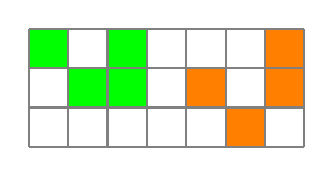 \begin{tikzpicture}

  \fill[green] (0.0,0.5) rectangle (0.5,1.5);
  \fill[white] (0.5,0.5) rectangle (1.0,1.5);
  \fill[green] (1.0,0.5) rectangle (1.5,1.5);
  \fill[white] (1.5,0.5) rectangle (2.0,1.5);
  \fill[white] (2.0,0.5) rectangle (2.5,1.5);
  \fill[white] (2.5,0.5) rectangle (3.0,1.5);
  \fill[orange] (3.0,0.5) rectangle (3.5,1.5);

  \fill[white] (0.0,0.5) rectangle (0.5,1.0);
  \fill[green] (0.5,0.5) rectangle (1.0,1.0);
  \fill[green] (1.0,0.5) rectangle (1.5,1.0);
  \fill[white] (1.5,0.5) rectangle (2.0,1.0);
  \fill[orange] (2.0,0.5) rectangle (2.5,1.0);
  \fill[white] (2.5,0.5) rectangle (3.0,1.0);
  \fill[orange] (3.0,0.5) rectangle (3.5,1.0);

  \fill[white] (0.0,0.0) rectangle (0.5,0.5);
  \fill[white] (0.5,0.0) rectangle (1.0,0.5);
  \fill[white] (1.0,0.0) rectangle (1.5,0.5);
  \fill[white] (1.5,0.0) rectangle (2.0,0.5);
  \fill[white] (2.0,0.0) rectangle (2.5,0.5);
  \fill[orange] (2.5,0.0) rectangle (3.0,0.5);
  \fill[white] (3.0,0.0) rectangle (3.5,0.5);

  \draw[thick,step=0.5cm,color=gray] (0,0) grid (3.5,1.5);
\end{tikzpicture}
